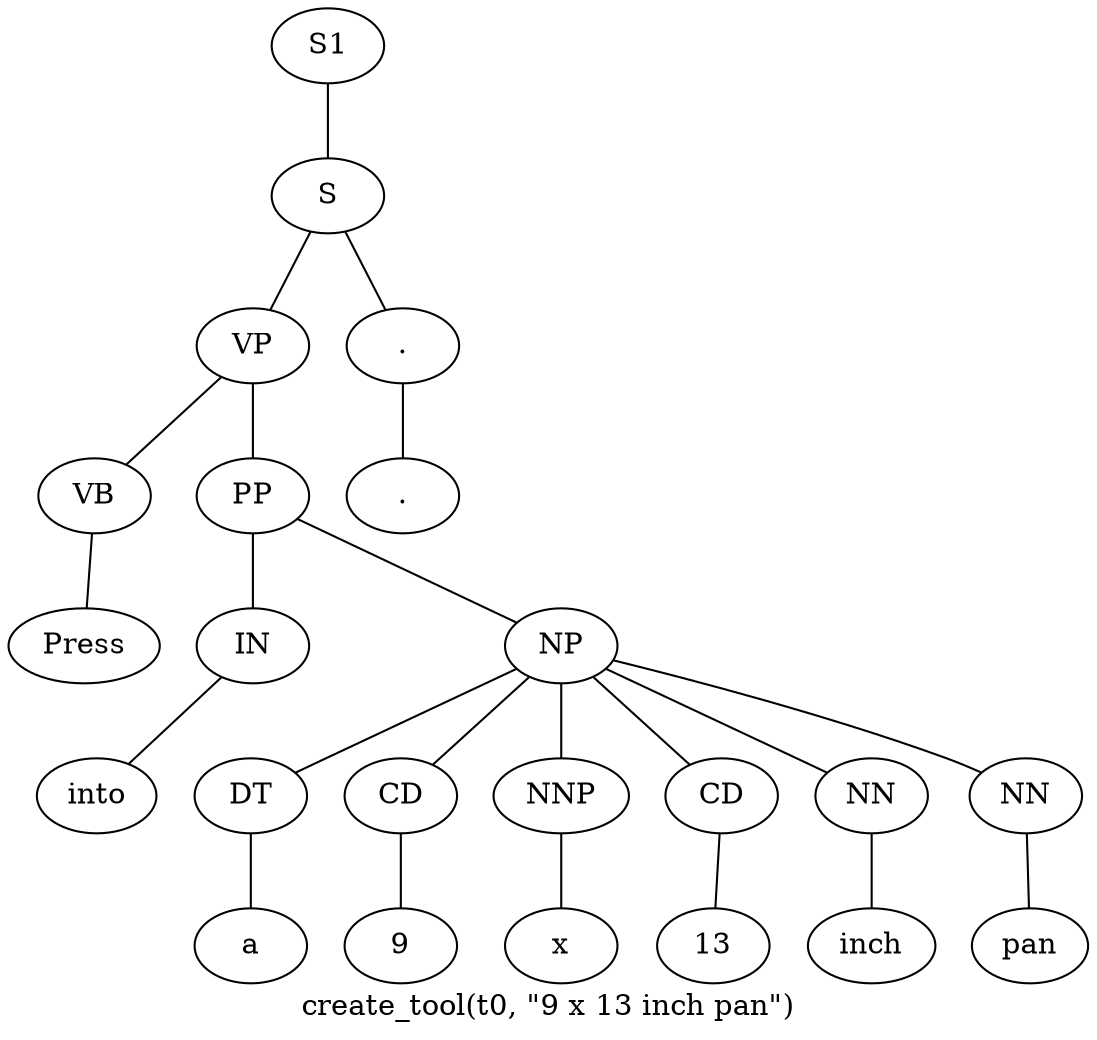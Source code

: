 graph SyntaxGraph {
	label = "create_tool(t0, \"9 x 13 inch pan\")";
	Node0 [label="S1"];
	Node1 [label="S"];
	Node2 [label="VP"];
	Node3 [label="VB"];
	Node4 [label="Press"];
	Node5 [label="PP"];
	Node6 [label="IN"];
	Node7 [label="into"];
	Node8 [label="NP"];
	Node9 [label="DT"];
	Node10 [label="a"];
	Node11 [label="CD"];
	Node12 [label="9"];
	Node13 [label="NNP"];
	Node14 [label="x"];
	Node15 [label="CD"];
	Node16 [label="13"];
	Node17 [label="NN"];
	Node18 [label="inch"];
	Node19 [label="NN"];
	Node20 [label="pan"];
	Node21 [label="."];
	Node22 [label="."];

	Node0 -- Node1;
	Node1 -- Node2;
	Node1 -- Node21;
	Node2 -- Node3;
	Node2 -- Node5;
	Node3 -- Node4;
	Node5 -- Node6;
	Node5 -- Node8;
	Node6 -- Node7;
	Node8 -- Node9;
	Node8 -- Node11;
	Node8 -- Node13;
	Node8 -- Node15;
	Node8 -- Node17;
	Node8 -- Node19;
	Node9 -- Node10;
	Node11 -- Node12;
	Node13 -- Node14;
	Node15 -- Node16;
	Node17 -- Node18;
	Node19 -- Node20;
	Node21 -- Node22;
}